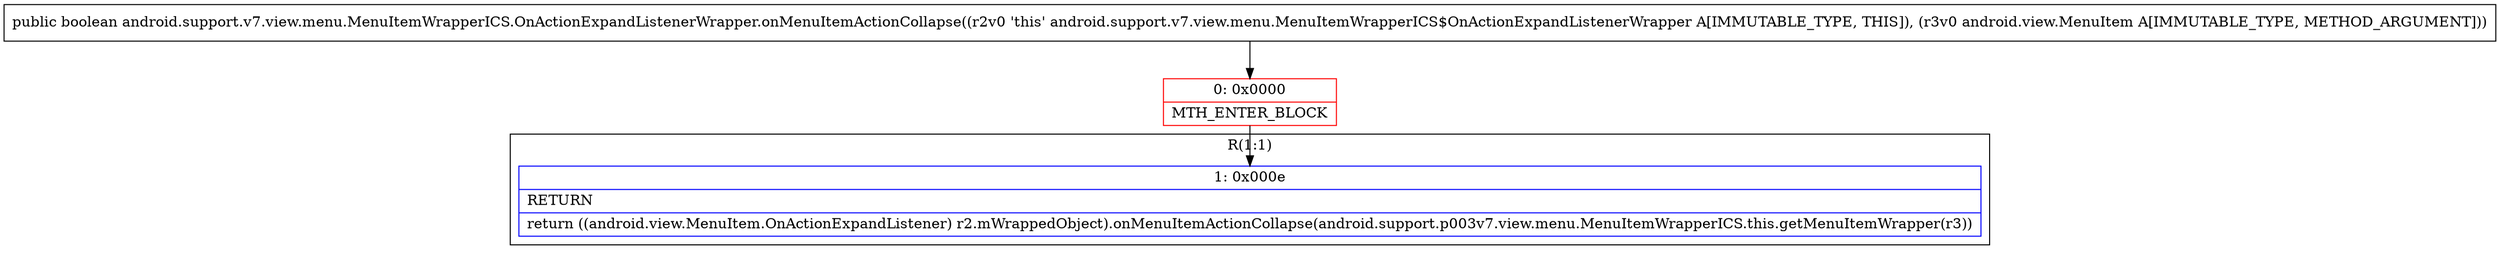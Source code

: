 digraph "CFG forandroid.support.v7.view.menu.MenuItemWrapperICS.OnActionExpandListenerWrapper.onMenuItemActionCollapse(Landroid\/view\/MenuItem;)Z" {
subgraph cluster_Region_296955222 {
label = "R(1:1)";
node [shape=record,color=blue];
Node_1 [shape=record,label="{1\:\ 0x000e|RETURN\l|return ((android.view.MenuItem.OnActionExpandListener) r2.mWrappedObject).onMenuItemActionCollapse(android.support.p003v7.view.menu.MenuItemWrapperICS.this.getMenuItemWrapper(r3))\l}"];
}
Node_0 [shape=record,color=red,label="{0\:\ 0x0000|MTH_ENTER_BLOCK\l}"];
MethodNode[shape=record,label="{public boolean android.support.v7.view.menu.MenuItemWrapperICS.OnActionExpandListenerWrapper.onMenuItemActionCollapse((r2v0 'this' android.support.v7.view.menu.MenuItemWrapperICS$OnActionExpandListenerWrapper A[IMMUTABLE_TYPE, THIS]), (r3v0 android.view.MenuItem A[IMMUTABLE_TYPE, METHOD_ARGUMENT])) }"];
MethodNode -> Node_0;
Node_0 -> Node_1;
}


